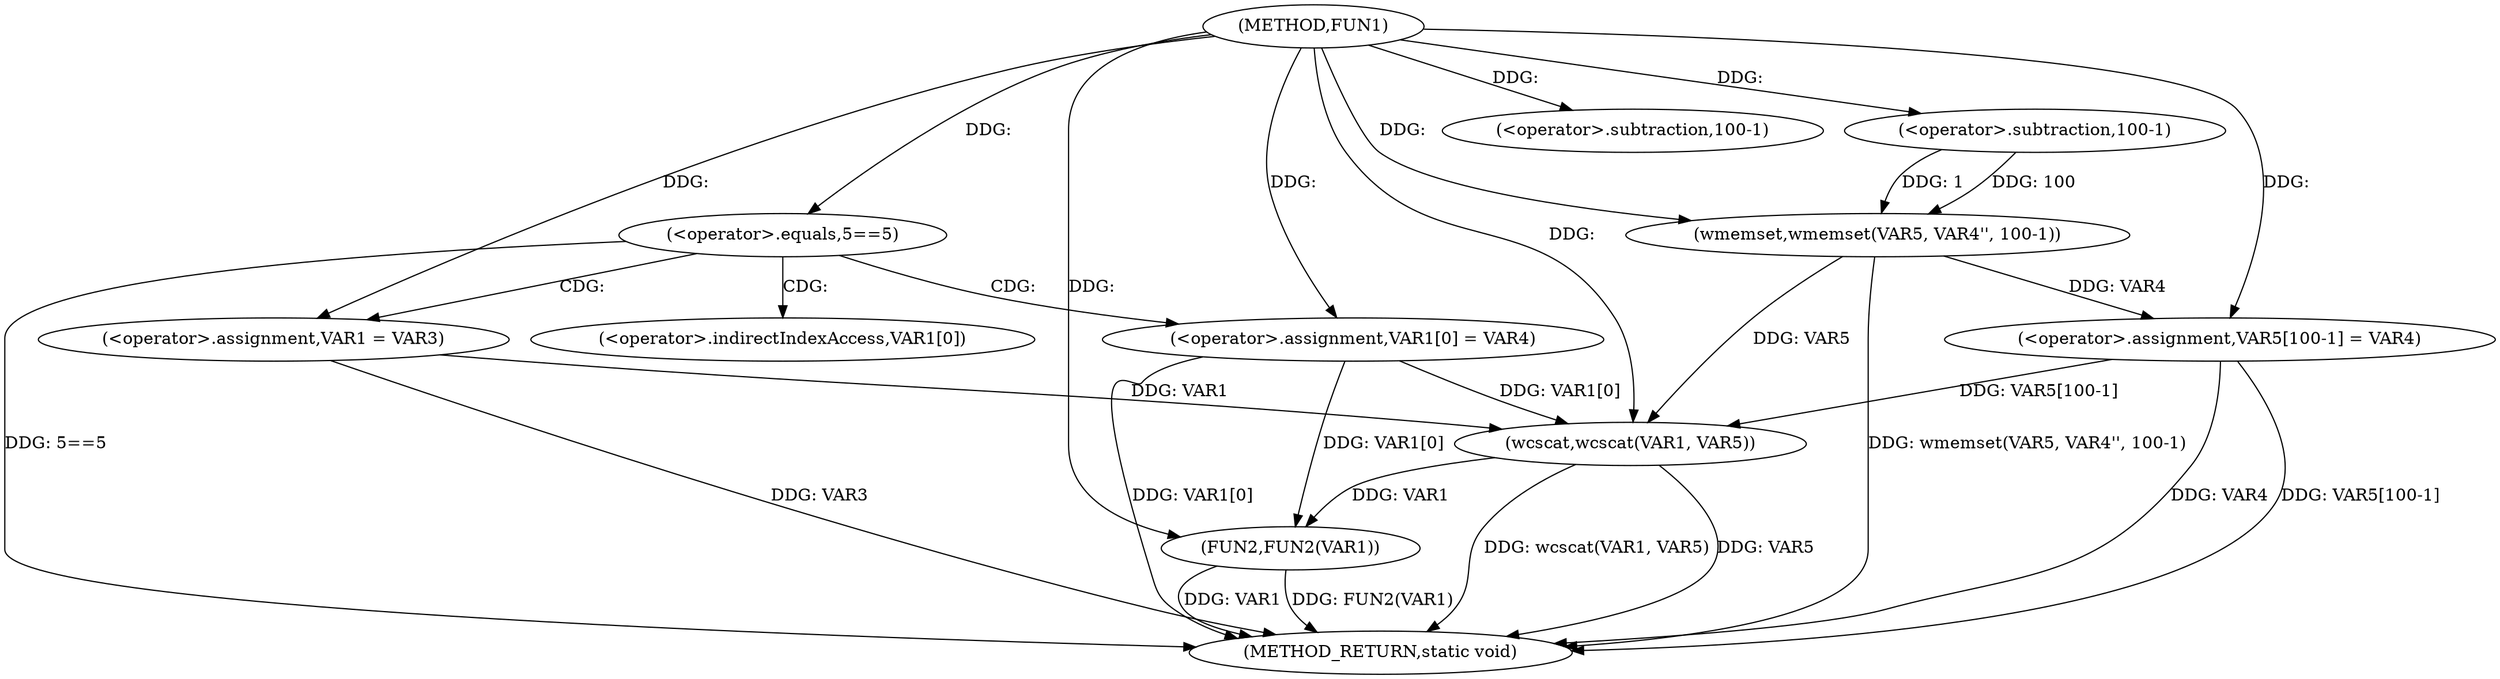 digraph FUN1 {  
"1000100" [label = "(METHOD,FUN1)" ]
"1000138" [label = "(METHOD_RETURN,static void)" ]
"1000106" [label = "(<operator>.equals,5==5)" ]
"1000110" [label = "(<operator>.assignment,VAR1 = VAR3)" ]
"1000113" [label = "(<operator>.assignment,VAR1[0] = VAR4)" ]
"1000120" [label = "(wmemset,wmemset(VAR5, VAR4'', 100-1))" ]
"1000123" [label = "(<operator>.subtraction,100-1)" ]
"1000126" [label = "(<operator>.assignment,VAR5[100-1] = VAR4)" ]
"1000129" [label = "(<operator>.subtraction,100-1)" ]
"1000133" [label = "(wcscat,wcscat(VAR1, VAR5))" ]
"1000136" [label = "(FUN2,FUN2(VAR1))" ]
"1000114" [label = "(<operator>.indirectIndexAccess,VAR1[0])" ]
  "1000113" -> "1000138"  [ label = "DDG: VAR1[0]"] 
  "1000126" -> "1000138"  [ label = "DDG: VAR4"] 
  "1000126" -> "1000138"  [ label = "DDG: VAR5[100-1]"] 
  "1000136" -> "1000138"  [ label = "DDG: FUN2(VAR1)"] 
  "1000133" -> "1000138"  [ label = "DDG: wcscat(VAR1, VAR5)"] 
  "1000110" -> "1000138"  [ label = "DDG: VAR3"] 
  "1000133" -> "1000138"  [ label = "DDG: VAR5"] 
  "1000120" -> "1000138"  [ label = "DDG: wmemset(VAR5, VAR4'', 100-1)"] 
  "1000136" -> "1000138"  [ label = "DDG: VAR1"] 
  "1000106" -> "1000138"  [ label = "DDG: 5==5"] 
  "1000100" -> "1000106"  [ label = "DDG: "] 
  "1000100" -> "1000110"  [ label = "DDG: "] 
  "1000100" -> "1000113"  [ label = "DDG: "] 
  "1000100" -> "1000120"  [ label = "DDG: "] 
  "1000123" -> "1000120"  [ label = "DDG: 100"] 
  "1000123" -> "1000120"  [ label = "DDG: 1"] 
  "1000100" -> "1000123"  [ label = "DDG: "] 
  "1000120" -> "1000126"  [ label = "DDG: VAR4"] 
  "1000100" -> "1000126"  [ label = "DDG: "] 
  "1000100" -> "1000129"  [ label = "DDG: "] 
  "1000113" -> "1000133"  [ label = "DDG: VAR1[0]"] 
  "1000110" -> "1000133"  [ label = "DDG: VAR1"] 
  "1000100" -> "1000133"  [ label = "DDG: "] 
  "1000120" -> "1000133"  [ label = "DDG: VAR5"] 
  "1000126" -> "1000133"  [ label = "DDG: VAR5[100-1]"] 
  "1000113" -> "1000136"  [ label = "DDG: VAR1[0]"] 
  "1000133" -> "1000136"  [ label = "DDG: VAR1"] 
  "1000100" -> "1000136"  [ label = "DDG: "] 
  "1000106" -> "1000110"  [ label = "CDG: "] 
  "1000106" -> "1000113"  [ label = "CDG: "] 
  "1000106" -> "1000114"  [ label = "CDG: "] 
}
